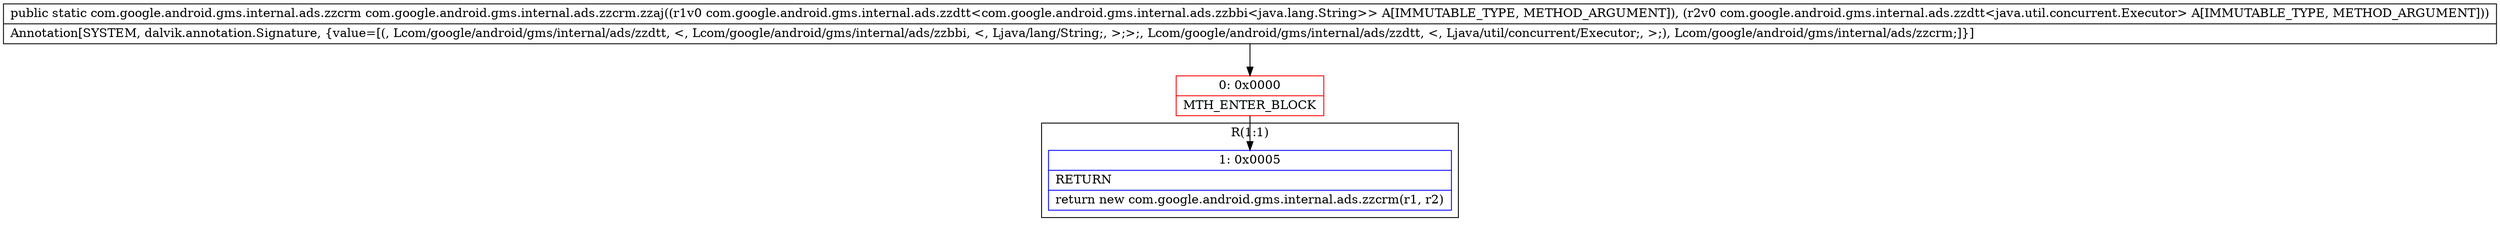 digraph "CFG forcom.google.android.gms.internal.ads.zzcrm.zzaj(Lcom\/google\/android\/gms\/internal\/ads\/zzdtt;Lcom\/google\/android\/gms\/internal\/ads\/zzdtt;)Lcom\/google\/android\/gms\/internal\/ads\/zzcrm;" {
subgraph cluster_Region_483622811 {
label = "R(1:1)";
node [shape=record,color=blue];
Node_1 [shape=record,label="{1\:\ 0x0005|RETURN\l|return new com.google.android.gms.internal.ads.zzcrm(r1, r2)\l}"];
}
Node_0 [shape=record,color=red,label="{0\:\ 0x0000|MTH_ENTER_BLOCK\l}"];
MethodNode[shape=record,label="{public static com.google.android.gms.internal.ads.zzcrm com.google.android.gms.internal.ads.zzcrm.zzaj((r1v0 com.google.android.gms.internal.ads.zzdtt\<com.google.android.gms.internal.ads.zzbbi\<java.lang.String\>\> A[IMMUTABLE_TYPE, METHOD_ARGUMENT]), (r2v0 com.google.android.gms.internal.ads.zzdtt\<java.util.concurrent.Executor\> A[IMMUTABLE_TYPE, METHOD_ARGUMENT]))  | Annotation[SYSTEM, dalvik.annotation.Signature, \{value=[(, Lcom\/google\/android\/gms\/internal\/ads\/zzdtt, \<, Lcom\/google\/android\/gms\/internal\/ads\/zzbbi, \<, Ljava\/lang\/String;, \>;\>;, Lcom\/google\/android\/gms\/internal\/ads\/zzdtt, \<, Ljava\/util\/concurrent\/Executor;, \>;), Lcom\/google\/android\/gms\/internal\/ads\/zzcrm;]\}]\l}"];
MethodNode -> Node_0;
Node_0 -> Node_1;
}

